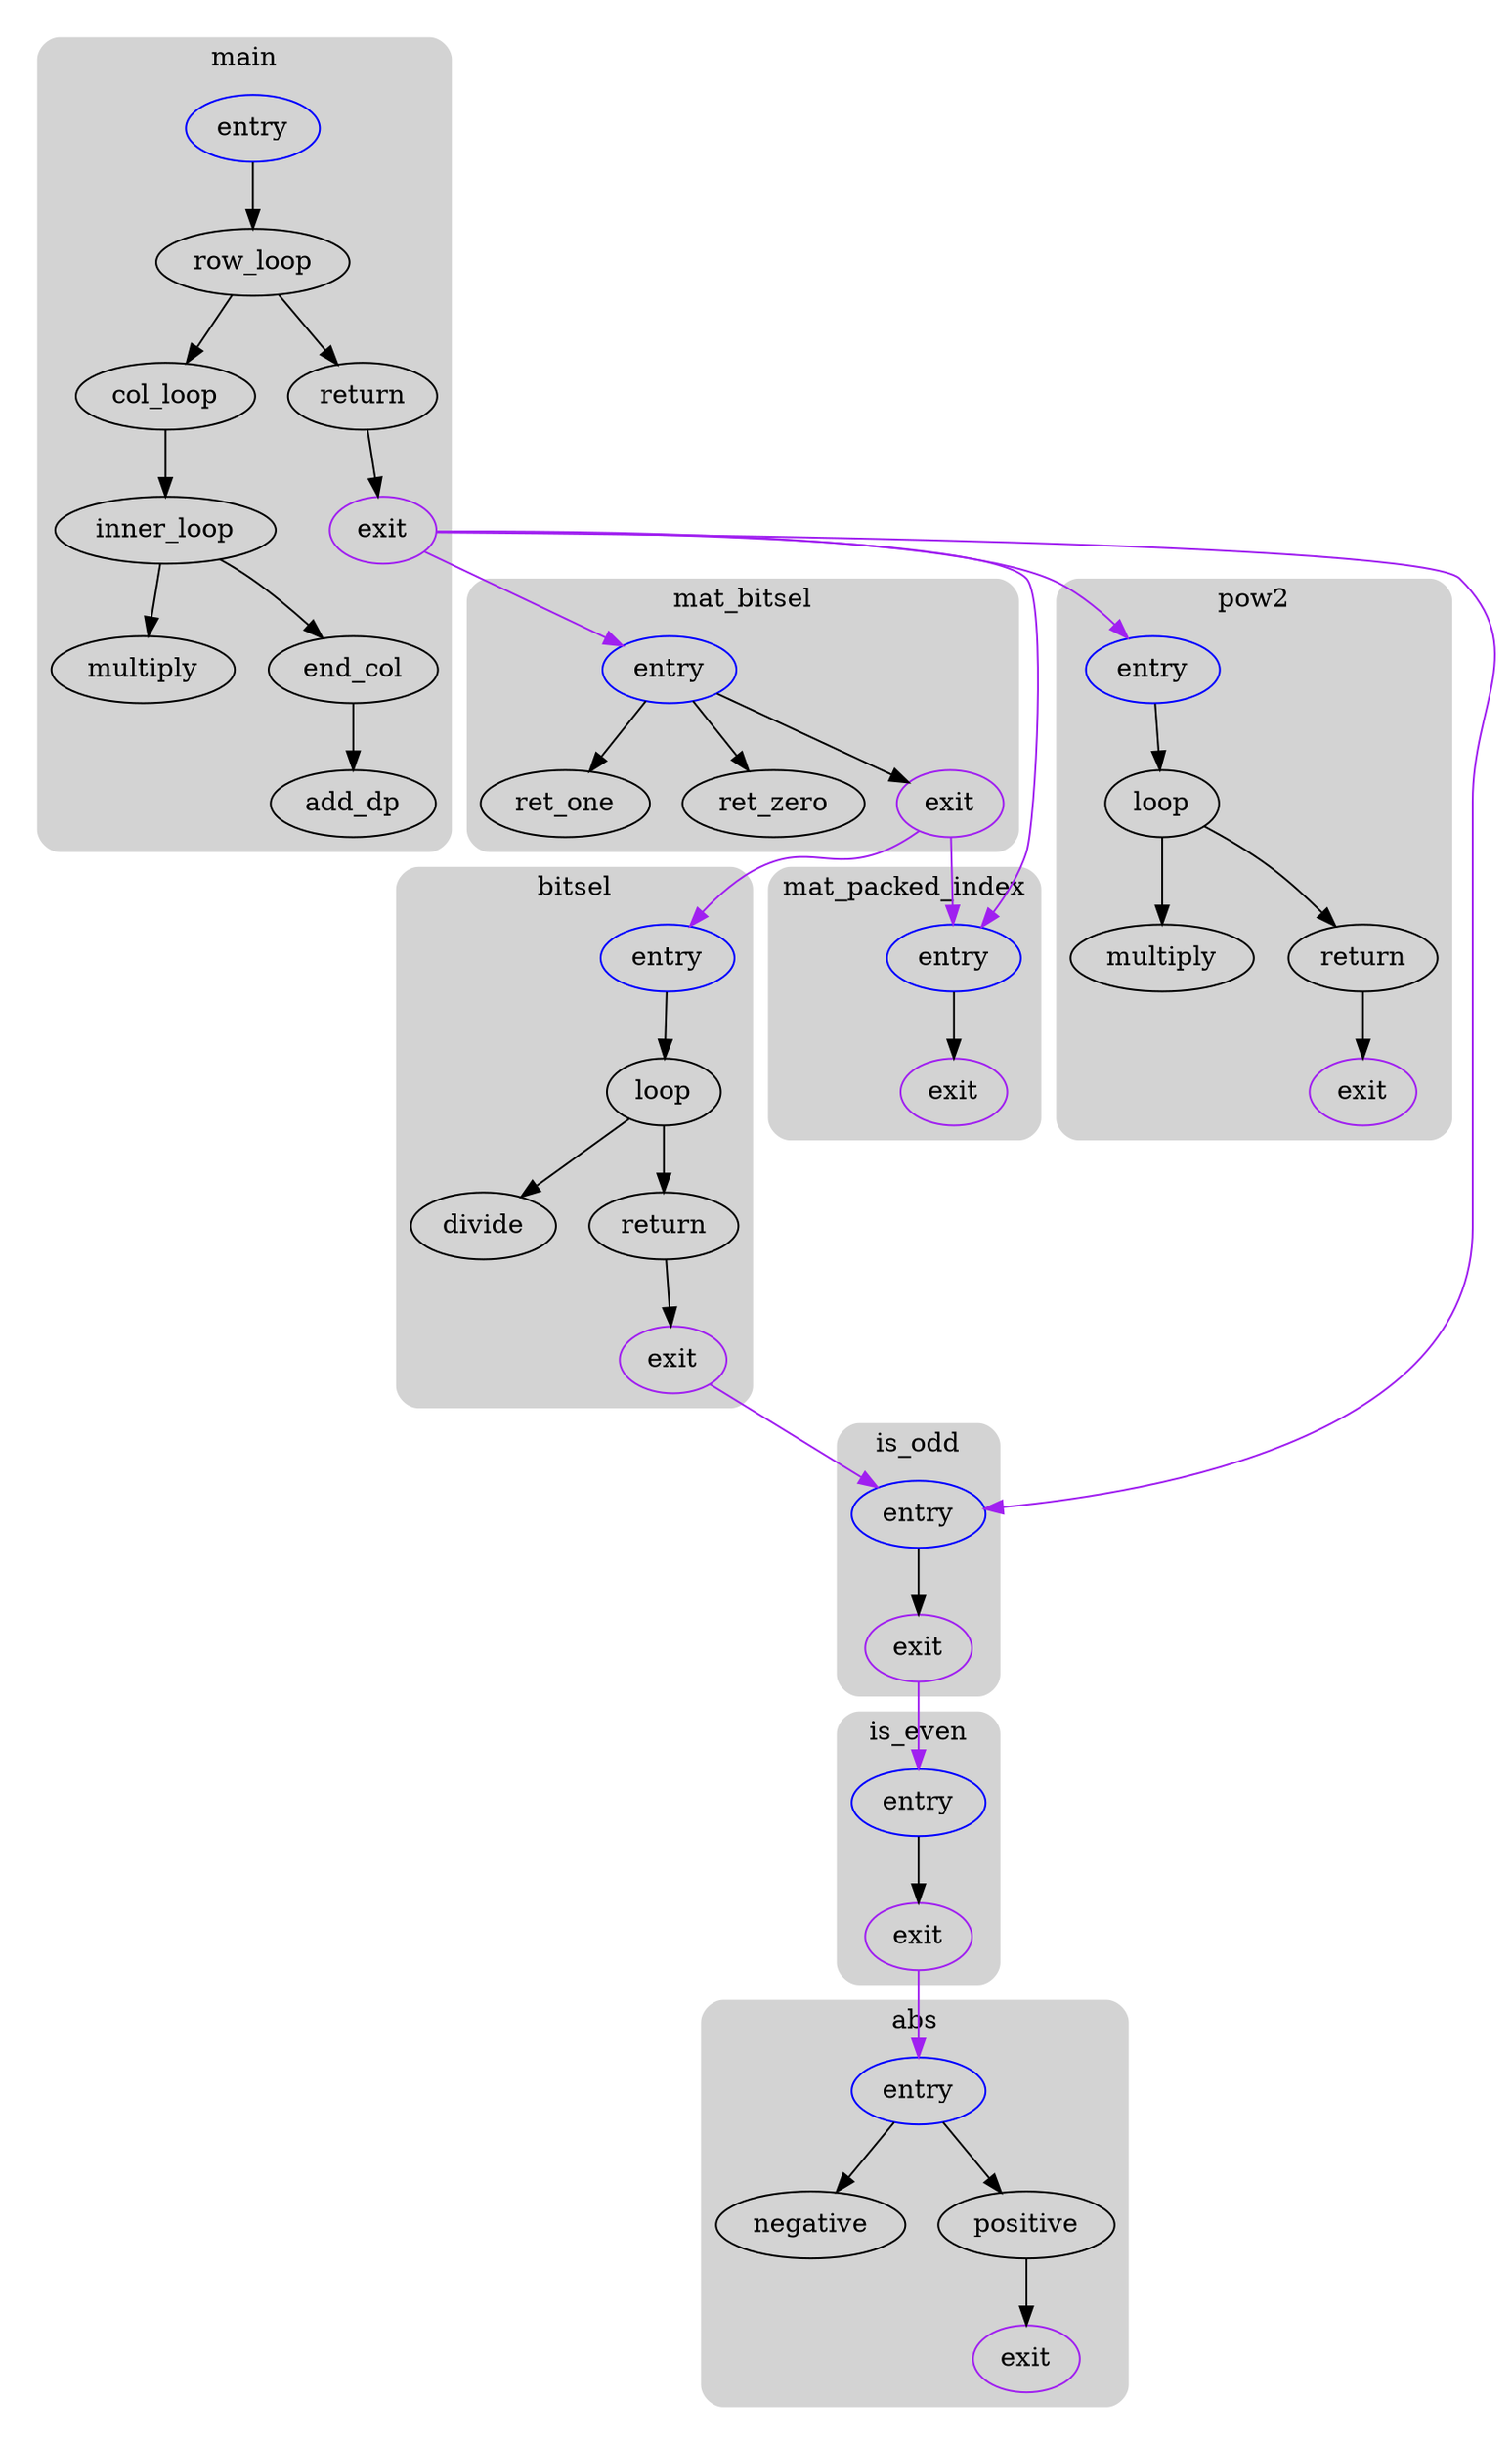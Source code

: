 strict digraph G {
  compound=true
  subgraph cluster_ {
    peripheries=0
    subgraph cluster_0 {
      label="main"
      color=darkgray
      style=rounded
      bgcolor=lightgray
      cluster_0_0[label="entry",shape=oval,color=blue,rank=source]
      cluster_0_1[label="row_loop",shape=oval]
      cluster_0_2[label="col_loop",shape=oval]
      cluster_0_3[label="inner_loop",shape=oval]
      cluster_0_4[label="multiply",shape=oval]
      cluster_0_5[label="end_col",shape=oval]
      cluster_0_6[label="add_dp",shape=oval]
      cluster_0_7[label="return",shape=oval]
      cluster_0_exit[label=exit,color=purple,rank=sink]
      cluster_0_0 -> cluster_0_1
      cluster_0_1 -> cluster_0_2
      cluster_0_2 -> cluster_0_3
      cluster_0_3 -> cluster_0_4
      cluster_0_3 -> cluster_0_5
      cluster_0_5 -> cluster_0_6
      cluster_0_1 -> cluster_0_7
      cluster_0_7 -> cluster_0_exit
    }
    subgraph cluster_1 {
      label="mat_bitsel"
      color=darkgray
      style=rounded
      bgcolor=lightgray
      cluster_1_0[label="entry",shape=oval,color=blue,rank=source]
      cluster_1_1[label="ret_one",shape=oval]
      cluster_1_2[label="ret_zero",shape=oval]
      cluster_1_exit[label=exit,color=purple,rank=sink]
      cluster_1_0 -> cluster_1_1
      cluster_1_0 -> cluster_1_2
      cluster_1_0 -> cluster_1_exit
    }
    subgraph cluster_2 {
      label="mat_packed_index"
      color=darkgray
      style=rounded
      bgcolor=lightgray
      cluster_2_0[label="entry",shape=oval,color=blue,rank=source]
      cluster_2_exit[label=exit,color=purple,rank=sink]
      cluster_2_0 -> cluster_2_exit
    }
    subgraph cluster_3 {
      label="pow2"
      color=darkgray
      style=rounded
      bgcolor=lightgray
      cluster_3_0[label="entry",shape=oval,color=blue,rank=source]
      cluster_3_1[label="loop",shape=oval]
      cluster_3_2[label="multiply",shape=oval]
      cluster_3_3[label="return",shape=oval]
      cluster_3_exit[label=exit,color=purple,rank=sink]
      cluster_3_0 -> cluster_3_1
      cluster_3_1 -> cluster_3_2
      cluster_3_1 -> cluster_3_3
      cluster_3_3 -> cluster_3_exit
    }
    subgraph cluster_4 {
      label="bitsel"
      color=darkgray
      style=rounded
      bgcolor=lightgray
      cluster_4_0[label="entry",shape=oval,color=blue,rank=source]
      cluster_4_1[label="loop",shape=oval]
      cluster_4_2[label="divide",shape=oval]
      cluster_4_3[label="return",shape=oval]
      cluster_4_exit[label=exit,color=purple,rank=sink]
      cluster_4_0 -> cluster_4_1
      cluster_4_1 -> cluster_4_2
      cluster_4_1 -> cluster_4_3
      cluster_4_3 -> cluster_4_exit
    }
    subgraph cluster_5 {
      label="abs"
      color=darkgray
      style=rounded
      bgcolor=lightgray
      cluster_5_0[label="entry",shape=oval,color=blue,rank=source]
      cluster_5_1[label="negative",shape=oval]
      cluster_5_2[label="positive",shape=oval]
      cluster_5_exit[label=exit,color=purple,rank=sink]
      cluster_5_0 -> cluster_5_1
      cluster_5_0 -> cluster_5_2
      cluster_5_2 -> cluster_5_exit
    }
    subgraph cluster_6 {
      label="is_even"
      color=darkgray
      style=rounded
      bgcolor=lightgray
      cluster_6_0[label="entry",shape=oval,color=blue,rank=source]
      cluster_6_exit[label=exit,color=purple,rank=sink]
      cluster_6_0 -> cluster_6_exit
    }
    subgraph cluster_7 {
      label="is_odd"
      color=darkgray
      style=rounded
      bgcolor=lightgray
      cluster_7_0[label="entry",shape=oval,color=blue,rank=source]
      cluster_7_exit[label=exit,color=purple,rank=sink]
      cluster_7_0 -> cluster_7_exit
    }
    cluster_0_exit -> cluster_1_0 [color=purple]
    cluster_0_exit -> cluster_7_0 [color=purple]
    cluster_0_exit -> cluster_2_0 [color=purple]
    cluster_0_exit -> cluster_3_0 [color=purple]
    cluster_1_exit -> cluster_2_0 [color=purple]
    cluster_1_exit -> cluster_4_0 [color=purple]
    cluster_4_exit -> cluster_7_0 [color=purple]
    cluster_6_exit -> cluster_5_0 [color=purple]
    cluster_7_exit -> cluster_6_0 [color=purple]
  }
}
